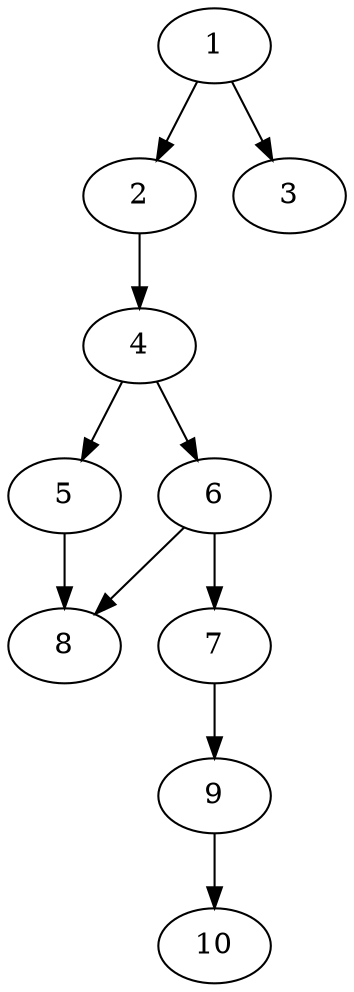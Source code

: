 // DAG automatically generated by daggen at Tue Aug  6 16:21:19 2019
// ./daggen --dot -n 10 --ccr 0.4 --fat 0.4 --regular 0.5 --density 0.7 --mindata 5242880 --maxdata 52428800 
digraph G {
  1 [size="38720000", alpha="0.15", expect_size="15488000"] 
  1 -> 2 [size ="15488000"]
  1 -> 3 [size ="15488000"]
  2 [size="41789440", alpha="0.10", expect_size="16715776"] 
  2 -> 4 [size ="16715776"]
  3 [size="34972160", alpha="0.06", expect_size="13988864"] 
  4 [size="84451840", alpha="0.08", expect_size="33780736"] 
  4 -> 5 [size ="33780736"]
  4 -> 6 [size ="33780736"]
  5 [size="17628160", alpha="0.13", expect_size="7051264"] 
  5 -> 8 [size ="7051264"]
  6 [size="71285760", alpha="0.14", expect_size="28514304"] 
  6 -> 7 [size ="28514304"]
  6 -> 8 [size ="28514304"]
  7 [size="60262400", alpha="0.15", expect_size="24104960"] 
  7 -> 9 [size ="24104960"]
  8 [size="40017920", alpha="0.20", expect_size="16007168"] 
  9 [size="46018560", alpha="0.04", expect_size="18407424"] 
  9 -> 10 [size ="18407424"]
  10 [size="41402880", alpha="0.09", expect_size="16561152"] 
}
